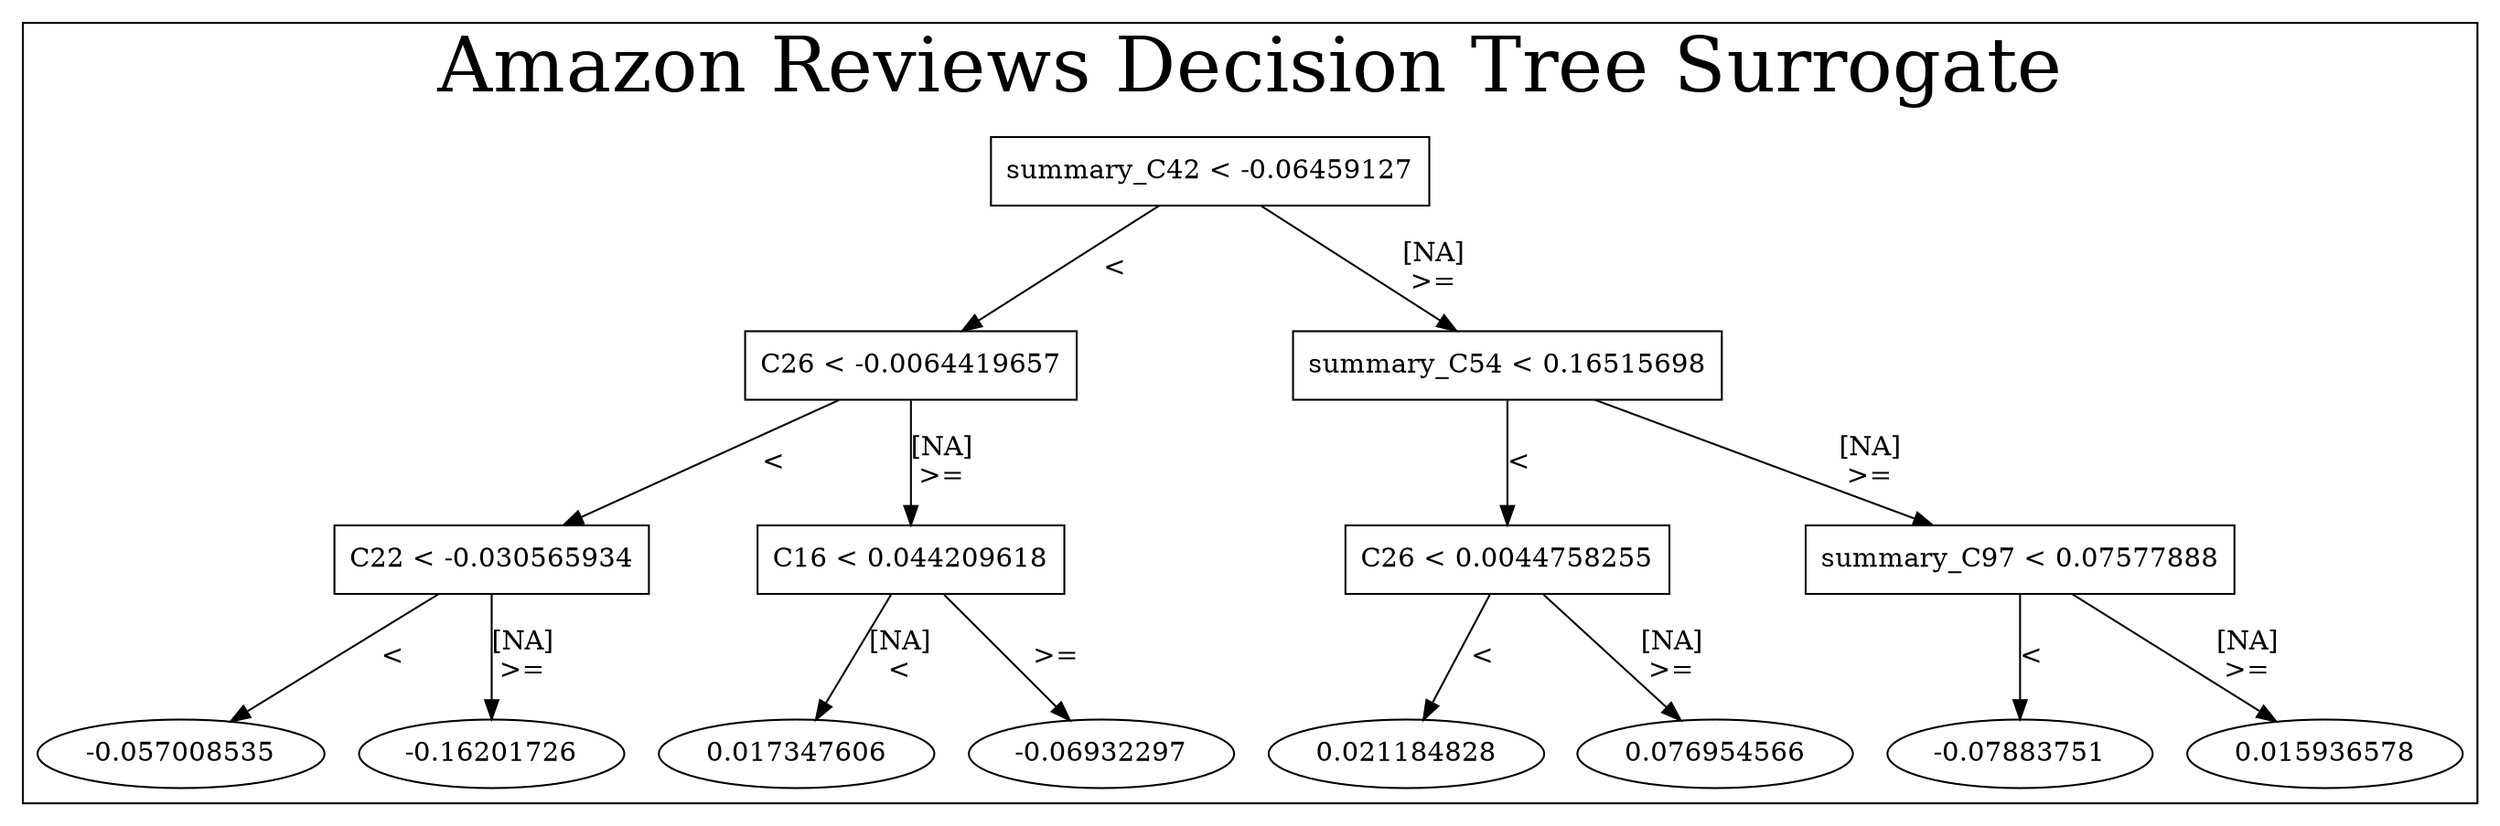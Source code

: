 /*
Generated by:
    http://https://github.com/h2oai/h2o-3/tree/master/h2o-genmodel/src/main/java/hex/genmodel/tools/PrintMojo.java
*/

/*
On a mac:

$ brew install graphviz
$ dot -Tpng file.gv -o file.png
$ open file.png
*/

digraph G {

subgraph cluster_0 {
/* Nodes */

/* Level 0 */
{
"SG_0_Node_0" [shape=box, fontsize=14, label="summary_C42 < -0.06459127"]
}

/* Level 1 */
{
"SG_0_Node_1" [shape=box, fontsize=14, label="C26 < -0.0064419657"]
"SG_0_Node_2" [shape=box, fontsize=14, label="summary_C54 < 0.16515698"]
}

/* Level 2 */
{
"SG_0_Node_3" [shape=box, fontsize=14, label="C22 < -0.030565934"]
"SG_0_Node_4" [shape=box, fontsize=14, label="C16 < 0.044209618"]
"SG_0_Node_5" [shape=box, fontsize=14, label="C26 < 0.0044758255"]
"SG_0_Node_6" [shape=box, fontsize=14, label="summary_C97 < 0.07577888"]
}

/* Level 3 */
{
"SG_0_Node_15" [fontsize=14, label="-0.057008535"]
"SG_0_Node_16" [fontsize=14, label="-0.16201726"]
"SG_0_Node_17" [fontsize=14, label="0.017347606"]
"SG_0_Node_18" [fontsize=14, label="-0.06932297"]
"SG_0_Node_19" [fontsize=14, label="0.021184828"]
"SG_0_Node_20" [fontsize=14, label="0.076954566"]
"SG_0_Node_21" [fontsize=14, label="-0.07883751"]
"SG_0_Node_22" [fontsize=14, label="0.015936578"]
}

/* Edges */
"SG_0_Node_0" -> "SG_0_Node_1" [fontsize=14, label="<\n"]
"SG_0_Node_0" -> "SG_0_Node_2" [fontsize=14, label="[NA]\n>=\n"]
"SG_0_Node_2" -> "SG_0_Node_5" [fontsize=14, label="<\n"]
"SG_0_Node_2" -> "SG_0_Node_6" [fontsize=14, label="[NA]\n>=\n"]
"SG_0_Node_6" -> "SG_0_Node_21" [fontsize=14, label="<\n"]
"SG_0_Node_6" -> "SG_0_Node_22" [fontsize=14, label="[NA]\n>=\n"]
"SG_0_Node_5" -> "SG_0_Node_19" [fontsize=14, label="<\n"]
"SG_0_Node_5" -> "SG_0_Node_20" [fontsize=14, label="[NA]\n>=\n"]
"SG_0_Node_1" -> "SG_0_Node_3" [fontsize=14, label="<\n"]
"SG_0_Node_1" -> "SG_0_Node_4" [fontsize=14, label="[NA]\n>=\n"]
"SG_0_Node_4" -> "SG_0_Node_17" [fontsize=14, label="[NA]\n<\n"]
"SG_0_Node_4" -> "SG_0_Node_18" [fontsize=14, label=">=\n"]
"SG_0_Node_3" -> "SG_0_Node_15" [fontsize=14, label="<\n"]
"SG_0_Node_3" -> "SG_0_Node_16" [fontsize=14, label="[NA]\n>=\n"]

fontsize=40
label="Amazon Reviews Decision Tree Surrogate"
}

}

